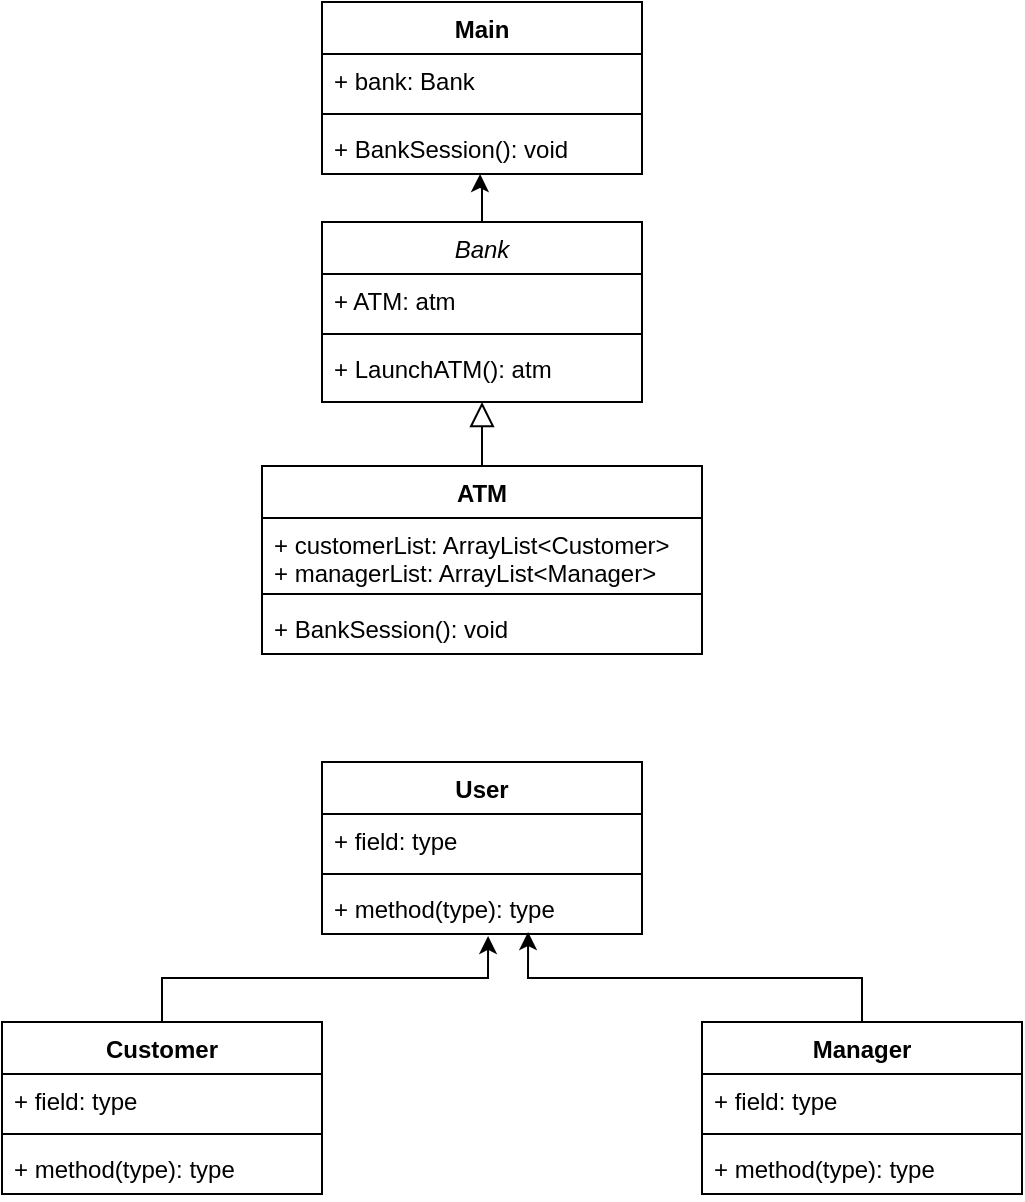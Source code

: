 <mxfile version="15.8.2" type="github">
  <diagram id="C5RBs43oDa-KdzZeNtuy" name="Page-1">
    <mxGraphModel dx="1160" dy="623" grid="1" gridSize="10" guides="1" tooltips="1" connect="1" arrows="1" fold="1" page="1" pageScale="1" pageWidth="827" pageHeight="1169" math="0" shadow="0">
      <root>
        <mxCell id="WIyWlLk6GJQsqaUBKTNV-0" />
        <mxCell id="WIyWlLk6GJQsqaUBKTNV-1" parent="WIyWlLk6GJQsqaUBKTNV-0" />
        <mxCell id="UZwuzpYtGD8J4kxWbu0c-23" value="" style="edgeStyle=orthogonalEdgeStyle;rounded=0;orthogonalLoop=1;jettySize=auto;html=1;entryX=0.494;entryY=1;entryDx=0;entryDy=0;entryPerimeter=0;" edge="1" parent="WIyWlLk6GJQsqaUBKTNV-1" source="zkfFHV4jXpPFQw0GAbJ--0" target="UZwuzpYtGD8J4kxWbu0c-3">
          <mxGeometry relative="1" as="geometry" />
        </mxCell>
        <mxCell id="zkfFHV4jXpPFQw0GAbJ--0" value="Bank" style="swimlane;fontStyle=2;align=center;verticalAlign=top;childLayout=stackLayout;horizontal=1;startSize=26;horizontalStack=0;resizeParent=1;resizeLast=0;collapsible=1;marginBottom=0;rounded=0;shadow=0;strokeWidth=1;" parent="WIyWlLk6GJQsqaUBKTNV-1" vertex="1">
          <mxGeometry x="220" y="120" width="160" height="90" as="geometry">
            <mxRectangle x="230" y="140" width="160" height="26" as="alternateBounds" />
          </mxGeometry>
        </mxCell>
        <mxCell id="zkfFHV4jXpPFQw0GAbJ--1" value="+ ATM: atm" style="text;align=left;verticalAlign=top;spacingLeft=4;spacingRight=4;overflow=hidden;rotatable=0;points=[[0,0.5],[1,0.5]];portConstraint=eastwest;" parent="zkfFHV4jXpPFQw0GAbJ--0" vertex="1">
          <mxGeometry y="26" width="160" height="26" as="geometry" />
        </mxCell>
        <mxCell id="zkfFHV4jXpPFQw0GAbJ--4" value="" style="line;html=1;strokeWidth=1;align=left;verticalAlign=middle;spacingTop=-1;spacingLeft=3;spacingRight=3;rotatable=0;labelPosition=right;points=[];portConstraint=eastwest;" parent="zkfFHV4jXpPFQw0GAbJ--0" vertex="1">
          <mxGeometry y="52" width="160" height="8" as="geometry" />
        </mxCell>
        <mxCell id="zkfFHV4jXpPFQw0GAbJ--5" value="+ LaunchATM(): atm" style="text;align=left;verticalAlign=top;spacingLeft=4;spacingRight=4;overflow=hidden;rotatable=0;points=[[0,0.5],[1,0.5]];portConstraint=eastwest;" parent="zkfFHV4jXpPFQw0GAbJ--0" vertex="1">
          <mxGeometry y="60" width="160" height="26" as="geometry" />
        </mxCell>
        <mxCell id="zkfFHV4jXpPFQw0GAbJ--12" value="" style="endArrow=block;endSize=10;endFill=0;shadow=0;strokeWidth=1;rounded=0;edgeStyle=elbowEdgeStyle;elbow=vertical;exitX=0.5;exitY=0;exitDx=0;exitDy=0;" parent="WIyWlLk6GJQsqaUBKTNV-1" source="UZwuzpYtGD8J4kxWbu0c-4" target="zkfFHV4jXpPFQw0GAbJ--0" edge="1">
          <mxGeometry width="160" relative="1" as="geometry">
            <mxPoint x="300" y="350" as="sourcePoint" />
            <mxPoint x="200" y="203" as="targetPoint" />
          </mxGeometry>
        </mxCell>
        <mxCell id="UZwuzpYtGD8J4kxWbu0c-0" value="Main" style="swimlane;fontStyle=1;align=center;verticalAlign=top;childLayout=stackLayout;horizontal=1;startSize=26;horizontalStack=0;resizeParent=1;resizeParentMax=0;resizeLast=0;collapsible=1;marginBottom=0;" vertex="1" parent="WIyWlLk6GJQsqaUBKTNV-1">
          <mxGeometry x="220" y="10" width="160" height="86" as="geometry" />
        </mxCell>
        <mxCell id="UZwuzpYtGD8J4kxWbu0c-1" value="+ bank: Bank" style="text;strokeColor=none;fillColor=none;align=left;verticalAlign=top;spacingLeft=4;spacingRight=4;overflow=hidden;rotatable=0;points=[[0,0.5],[1,0.5]];portConstraint=eastwest;" vertex="1" parent="UZwuzpYtGD8J4kxWbu0c-0">
          <mxGeometry y="26" width="160" height="26" as="geometry" />
        </mxCell>
        <mxCell id="UZwuzpYtGD8J4kxWbu0c-2" value="" style="line;strokeWidth=1;fillColor=none;align=left;verticalAlign=middle;spacingTop=-1;spacingLeft=3;spacingRight=3;rotatable=0;labelPosition=right;points=[];portConstraint=eastwest;" vertex="1" parent="UZwuzpYtGD8J4kxWbu0c-0">
          <mxGeometry y="52" width="160" height="8" as="geometry" />
        </mxCell>
        <mxCell id="UZwuzpYtGD8J4kxWbu0c-3" value="+ BankSession(): void" style="text;strokeColor=none;fillColor=none;align=left;verticalAlign=top;spacingLeft=4;spacingRight=4;overflow=hidden;rotatable=0;points=[[0,0.5],[1,0.5]];portConstraint=eastwest;" vertex="1" parent="UZwuzpYtGD8J4kxWbu0c-0">
          <mxGeometry y="60" width="160" height="26" as="geometry" />
        </mxCell>
        <mxCell id="UZwuzpYtGD8J4kxWbu0c-4" value="ATM" style="swimlane;fontStyle=1;align=center;verticalAlign=top;childLayout=stackLayout;horizontal=1;startSize=26;horizontalStack=0;resizeParent=1;resizeParentMax=0;resizeLast=0;collapsible=1;marginBottom=0;" vertex="1" parent="WIyWlLk6GJQsqaUBKTNV-1">
          <mxGeometry x="190" y="242" width="220" height="94" as="geometry" />
        </mxCell>
        <mxCell id="UZwuzpYtGD8J4kxWbu0c-5" value="+ customerList: ArrayList&lt;Customer&gt;&#xa;+ managerList: ArrayList&lt;Manager&gt;" style="text;strokeColor=none;fillColor=none;align=left;verticalAlign=top;spacingLeft=4;spacingRight=4;overflow=hidden;rotatable=0;points=[[0,0.5],[1,0.5]];portConstraint=eastwest;" vertex="1" parent="UZwuzpYtGD8J4kxWbu0c-4">
          <mxGeometry y="26" width="220" height="34" as="geometry" />
        </mxCell>
        <mxCell id="UZwuzpYtGD8J4kxWbu0c-6" value="" style="line;strokeWidth=1;fillColor=none;align=left;verticalAlign=middle;spacingTop=-1;spacingLeft=3;spacingRight=3;rotatable=0;labelPosition=right;points=[];portConstraint=eastwest;" vertex="1" parent="UZwuzpYtGD8J4kxWbu0c-4">
          <mxGeometry y="60" width="220" height="8" as="geometry" />
        </mxCell>
        <mxCell id="UZwuzpYtGD8J4kxWbu0c-7" value="+ BankSession(): void" style="text;strokeColor=none;fillColor=none;align=left;verticalAlign=top;spacingLeft=4;spacingRight=4;overflow=hidden;rotatable=0;points=[[0,0.5],[1,0.5]];portConstraint=eastwest;" vertex="1" parent="UZwuzpYtGD8J4kxWbu0c-4">
          <mxGeometry y="68" width="220" height="26" as="geometry" />
        </mxCell>
        <mxCell id="UZwuzpYtGD8J4kxWbu0c-8" value="User" style="swimlane;fontStyle=1;align=center;verticalAlign=top;childLayout=stackLayout;horizontal=1;startSize=26;horizontalStack=0;resizeParent=1;resizeParentMax=0;resizeLast=0;collapsible=1;marginBottom=0;" vertex="1" parent="WIyWlLk6GJQsqaUBKTNV-1">
          <mxGeometry x="220" y="390" width="160" height="86" as="geometry" />
        </mxCell>
        <mxCell id="UZwuzpYtGD8J4kxWbu0c-9" value="+ field: type" style="text;strokeColor=none;fillColor=none;align=left;verticalAlign=top;spacingLeft=4;spacingRight=4;overflow=hidden;rotatable=0;points=[[0,0.5],[1,0.5]];portConstraint=eastwest;" vertex="1" parent="UZwuzpYtGD8J4kxWbu0c-8">
          <mxGeometry y="26" width="160" height="26" as="geometry" />
        </mxCell>
        <mxCell id="UZwuzpYtGD8J4kxWbu0c-10" value="" style="line;strokeWidth=1;fillColor=none;align=left;verticalAlign=middle;spacingTop=-1;spacingLeft=3;spacingRight=3;rotatable=0;labelPosition=right;points=[];portConstraint=eastwest;" vertex="1" parent="UZwuzpYtGD8J4kxWbu0c-8">
          <mxGeometry y="52" width="160" height="8" as="geometry" />
        </mxCell>
        <mxCell id="UZwuzpYtGD8J4kxWbu0c-11" value="+ method(type): type" style="text;strokeColor=none;fillColor=none;align=left;verticalAlign=top;spacingLeft=4;spacingRight=4;overflow=hidden;rotatable=0;points=[[0,0.5],[1,0.5]];portConstraint=eastwest;" vertex="1" parent="UZwuzpYtGD8J4kxWbu0c-8">
          <mxGeometry y="60" width="160" height="26" as="geometry" />
        </mxCell>
        <mxCell id="UZwuzpYtGD8J4kxWbu0c-20" style="edgeStyle=orthogonalEdgeStyle;rounded=0;orthogonalLoop=1;jettySize=auto;html=1;entryX=0.519;entryY=1.038;entryDx=0;entryDy=0;entryPerimeter=0;" edge="1" parent="WIyWlLk6GJQsqaUBKTNV-1" source="UZwuzpYtGD8J4kxWbu0c-12" target="UZwuzpYtGD8J4kxWbu0c-11">
          <mxGeometry relative="1" as="geometry" />
        </mxCell>
        <mxCell id="UZwuzpYtGD8J4kxWbu0c-12" value="Customer" style="swimlane;fontStyle=1;align=center;verticalAlign=top;childLayout=stackLayout;horizontal=1;startSize=26;horizontalStack=0;resizeParent=1;resizeParentMax=0;resizeLast=0;collapsible=1;marginBottom=0;" vertex="1" parent="WIyWlLk6GJQsqaUBKTNV-1">
          <mxGeometry x="60" y="520" width="160" height="86" as="geometry" />
        </mxCell>
        <mxCell id="UZwuzpYtGD8J4kxWbu0c-13" value="+ field: type" style="text;strokeColor=none;fillColor=none;align=left;verticalAlign=top;spacingLeft=4;spacingRight=4;overflow=hidden;rotatable=0;points=[[0,0.5],[1,0.5]];portConstraint=eastwest;" vertex="1" parent="UZwuzpYtGD8J4kxWbu0c-12">
          <mxGeometry y="26" width="160" height="26" as="geometry" />
        </mxCell>
        <mxCell id="UZwuzpYtGD8J4kxWbu0c-14" value="" style="line;strokeWidth=1;fillColor=none;align=left;verticalAlign=middle;spacingTop=-1;spacingLeft=3;spacingRight=3;rotatable=0;labelPosition=right;points=[];portConstraint=eastwest;" vertex="1" parent="UZwuzpYtGD8J4kxWbu0c-12">
          <mxGeometry y="52" width="160" height="8" as="geometry" />
        </mxCell>
        <mxCell id="UZwuzpYtGD8J4kxWbu0c-15" value="+ method(type): type" style="text;strokeColor=none;fillColor=none;align=left;verticalAlign=top;spacingLeft=4;spacingRight=4;overflow=hidden;rotatable=0;points=[[0,0.5],[1,0.5]];portConstraint=eastwest;" vertex="1" parent="UZwuzpYtGD8J4kxWbu0c-12">
          <mxGeometry y="60" width="160" height="26" as="geometry" />
        </mxCell>
        <mxCell id="UZwuzpYtGD8J4kxWbu0c-22" style="edgeStyle=orthogonalEdgeStyle;rounded=0;orthogonalLoop=1;jettySize=auto;html=1;entryX=0.644;entryY=0.962;entryDx=0;entryDy=0;entryPerimeter=0;" edge="1" parent="WIyWlLk6GJQsqaUBKTNV-1" source="UZwuzpYtGD8J4kxWbu0c-16" target="UZwuzpYtGD8J4kxWbu0c-11">
          <mxGeometry relative="1" as="geometry" />
        </mxCell>
        <mxCell id="UZwuzpYtGD8J4kxWbu0c-16" value="Manager" style="swimlane;fontStyle=1;align=center;verticalAlign=top;childLayout=stackLayout;horizontal=1;startSize=26;horizontalStack=0;resizeParent=1;resizeParentMax=0;resizeLast=0;collapsible=1;marginBottom=0;" vertex="1" parent="WIyWlLk6GJQsqaUBKTNV-1">
          <mxGeometry x="410" y="520" width="160" height="86" as="geometry" />
        </mxCell>
        <mxCell id="UZwuzpYtGD8J4kxWbu0c-17" value="+ field: type" style="text;strokeColor=none;fillColor=none;align=left;verticalAlign=top;spacingLeft=4;spacingRight=4;overflow=hidden;rotatable=0;points=[[0,0.5],[1,0.5]];portConstraint=eastwest;" vertex="1" parent="UZwuzpYtGD8J4kxWbu0c-16">
          <mxGeometry y="26" width="160" height="26" as="geometry" />
        </mxCell>
        <mxCell id="UZwuzpYtGD8J4kxWbu0c-18" value="" style="line;strokeWidth=1;fillColor=none;align=left;verticalAlign=middle;spacingTop=-1;spacingLeft=3;spacingRight=3;rotatable=0;labelPosition=right;points=[];portConstraint=eastwest;" vertex="1" parent="UZwuzpYtGD8J4kxWbu0c-16">
          <mxGeometry y="52" width="160" height="8" as="geometry" />
        </mxCell>
        <mxCell id="UZwuzpYtGD8J4kxWbu0c-19" value="+ method(type): type" style="text;strokeColor=none;fillColor=none;align=left;verticalAlign=top;spacingLeft=4;spacingRight=4;overflow=hidden;rotatable=0;points=[[0,0.5],[1,0.5]];portConstraint=eastwest;" vertex="1" parent="UZwuzpYtGD8J4kxWbu0c-16">
          <mxGeometry y="60" width="160" height="26" as="geometry" />
        </mxCell>
      </root>
    </mxGraphModel>
  </diagram>
</mxfile>
